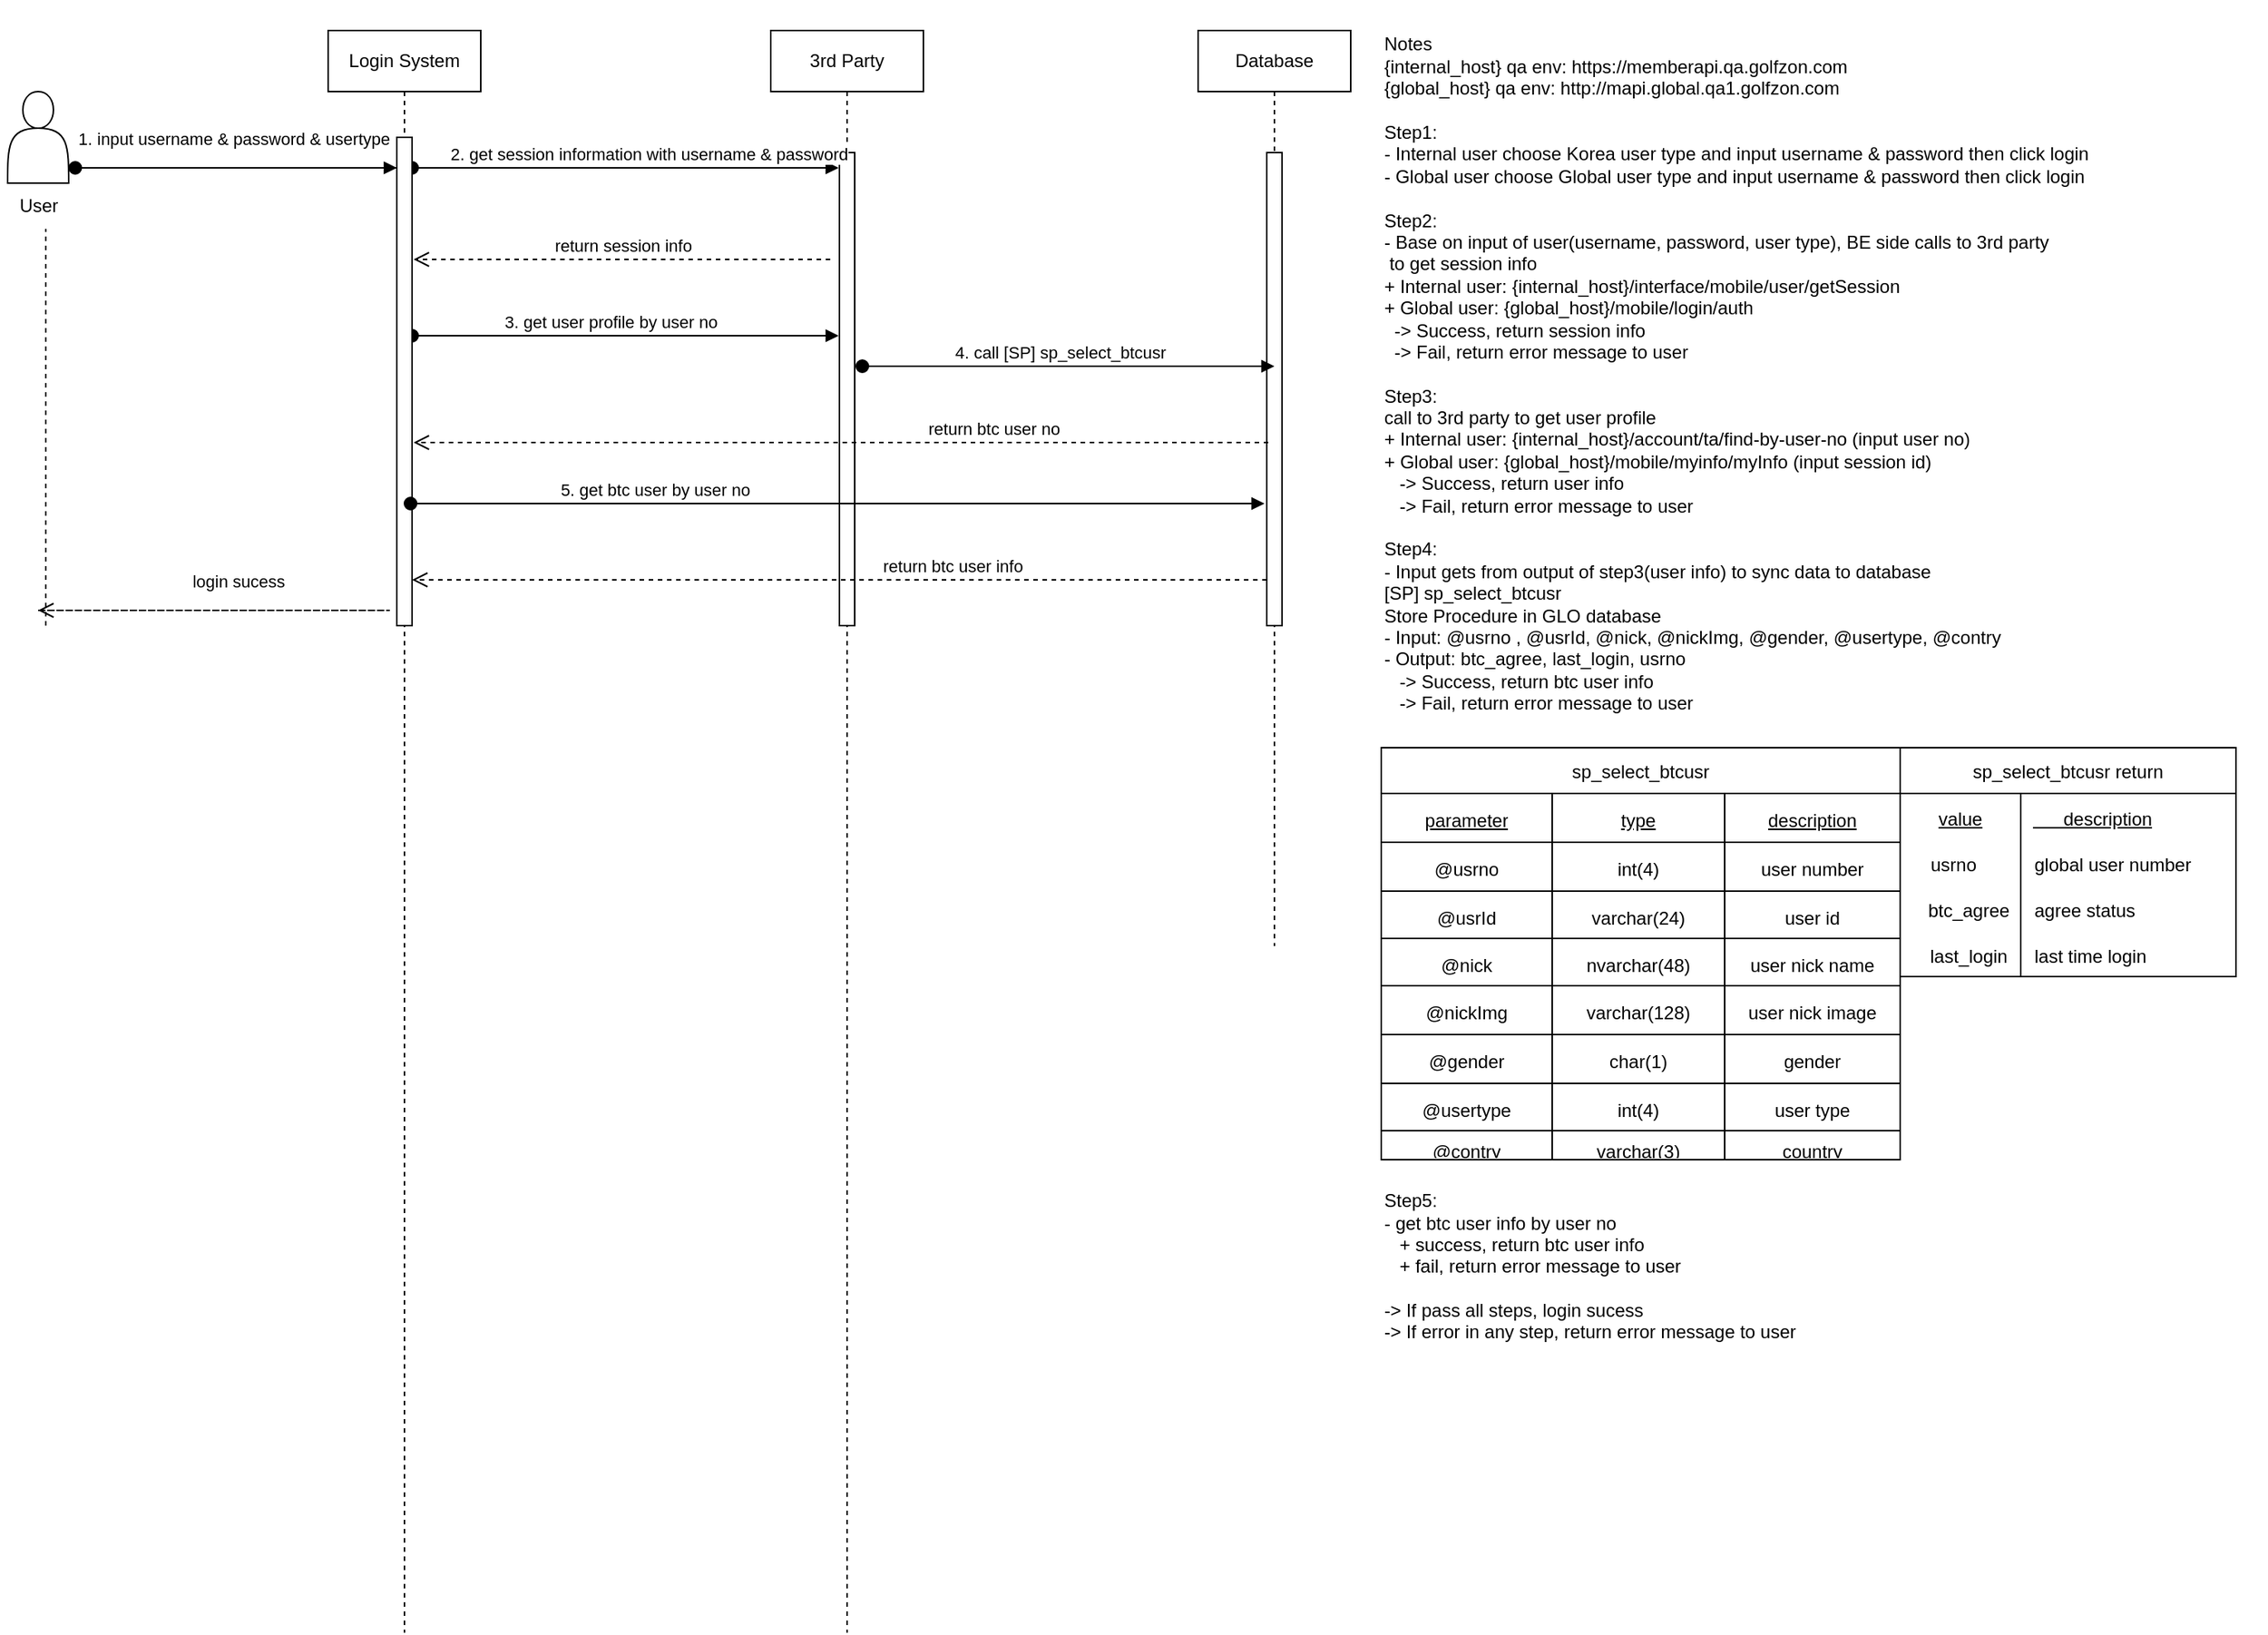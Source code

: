 <mxfile version="21.5.0" type="github">
  <diagram name="Page-1" id="2YBvvXClWsGukQMizWep">
    <mxGraphModel dx="1728" dy="937" grid="1" gridSize="10" guides="1" tooltips="1" connect="1" arrows="1" fold="1" page="1" pageScale="1" pageWidth="850" pageHeight="1100" math="0" shadow="0">
      <root>
        <mxCell id="0" />
        <mxCell id="1" parent="0" />
        <mxCell id="aM9ryv3xv72pqoxQDRHE-1" value="Login System" style="shape=umlLifeline;perimeter=lifelinePerimeter;whiteSpace=wrap;html=1;container=0;dropTarget=0;collapsible=0;recursiveResize=0;outlineConnect=0;portConstraint=eastwest;newEdgeStyle={&quot;edgeStyle&quot;:&quot;elbowEdgeStyle&quot;,&quot;elbow&quot;:&quot;vertical&quot;,&quot;curved&quot;:0,&quot;rounded&quot;:0};" parent="1" vertex="1">
          <mxGeometry x="230" y="50" width="100" height="600" as="geometry" />
        </mxCell>
        <mxCell id="aM9ryv3xv72pqoxQDRHE-2" value="" style="html=1;points=[];perimeter=orthogonalPerimeter;outlineConnect=0;targetShapes=umlLifeline;portConstraint=eastwest;newEdgeStyle={&quot;edgeStyle&quot;:&quot;elbowEdgeStyle&quot;,&quot;elbow&quot;:&quot;vertical&quot;,&quot;curved&quot;:0,&quot;rounded&quot;:0};" parent="aM9ryv3xv72pqoxQDRHE-1" vertex="1">
          <mxGeometry x="45" y="70" width="10" height="150" as="geometry" />
        </mxCell>
        <mxCell id="aM9ryv3xv72pqoxQDRHE-5" value="3rd Party" style="shape=umlLifeline;perimeter=lifelinePerimeter;whiteSpace=wrap;html=1;container=0;dropTarget=0;collapsible=0;recursiveResize=0;outlineConnect=0;portConstraint=eastwest;newEdgeStyle={&quot;edgeStyle&quot;:&quot;elbowEdgeStyle&quot;,&quot;elbow&quot;:&quot;vertical&quot;,&quot;curved&quot;:0,&quot;rounded&quot;:0};" parent="1" vertex="1">
          <mxGeometry x="520" y="50" width="100" height="1050" as="geometry" />
        </mxCell>
        <mxCell id="aM9ryv3xv72pqoxQDRHE-6" value="" style="html=1;points=[];perimeter=orthogonalPerimeter;outlineConnect=0;targetShapes=umlLifeline;portConstraint=eastwest;newEdgeStyle={&quot;edgeStyle&quot;:&quot;elbowEdgeStyle&quot;,&quot;elbow&quot;:&quot;vertical&quot;,&quot;curved&quot;:0,&quot;rounded&quot;:0};" parent="aM9ryv3xv72pqoxQDRHE-5" vertex="1">
          <mxGeometry x="45" y="80" width="10" height="310" as="geometry" />
        </mxCell>
        <mxCell id="Q6VBCJXVG92SoBe38fq3-4" value="Database" style="shape=umlLifeline;perimeter=lifelinePerimeter;whiteSpace=wrap;html=1;container=0;dropTarget=0;collapsible=0;recursiveResize=0;outlineConnect=0;portConstraint=eastwest;newEdgeStyle={&quot;edgeStyle&quot;:&quot;elbowEdgeStyle&quot;,&quot;elbow&quot;:&quot;vertical&quot;,&quot;curved&quot;:0,&quot;rounded&quot;:0};" parent="1" vertex="1">
          <mxGeometry x="800" y="50" width="100" height="600" as="geometry" />
        </mxCell>
        <mxCell id="Q6VBCJXVG92SoBe38fq3-5" value="" style="html=1;points=[];perimeter=orthogonalPerimeter;outlineConnect=0;targetShapes=umlLifeline;portConstraint=eastwest;newEdgeStyle={&quot;edgeStyle&quot;:&quot;elbowEdgeStyle&quot;,&quot;elbow&quot;:&quot;vertical&quot;,&quot;curved&quot;:0,&quot;rounded&quot;:0};" parent="Q6VBCJXVG92SoBe38fq3-4" vertex="1">
          <mxGeometry x="45" y="80" width="10" height="310" as="geometry" />
        </mxCell>
        <mxCell id="Q6VBCJXVG92SoBe38fq3-12" value="" style="shape=actor;whiteSpace=wrap;html=1;" parent="1" vertex="1">
          <mxGeometry x="20" y="90" width="40" height="60" as="geometry" />
        </mxCell>
        <mxCell id="Q6VBCJXVG92SoBe38fq3-13" value="User" style="text;html=1;align=center;verticalAlign=middle;resizable=0;points=[];autosize=1;strokeColor=none;fillColor=none;" parent="1" vertex="1">
          <mxGeometry x="15" y="150" width="50" height="30" as="geometry" />
        </mxCell>
        <mxCell id="aM9ryv3xv72pqoxQDRHE-3" value="1. input username &amp;amp; password &amp;amp; usertype" style="html=1;verticalAlign=bottom;startArrow=oval;endArrow=block;startSize=8;edgeStyle=elbowEdgeStyle;elbow=vertical;curved=0;rounded=0;exitX=0.659;exitY=0.029;exitDx=0;exitDy=0;exitPerimeter=0;" parent="1" edge="1">
          <mxGeometry x="-0.018" y="10" relative="1" as="geometry">
            <mxPoint x="64.31" y="140.0" as="sourcePoint" />
            <mxPoint x="275" y="140" as="targetPoint" />
            <Array as="points">
              <mxPoint x="170" y="140" />
              <mxPoint x="70" y="109.13" />
              <mxPoint x="70" y="119.13" />
            </Array>
            <mxPoint as="offset" />
          </mxGeometry>
        </mxCell>
        <mxCell id="Q6VBCJXVG92SoBe38fq3-20" value="2. get session information with username &amp;amp; password" style="html=1;verticalAlign=bottom;startArrow=oval;endArrow=block;startSize=8;edgeStyle=elbowEdgeStyle;elbow=vertical;curved=0;rounded=0;exitX=0.659;exitY=0.029;exitDx=0;exitDy=0;exitPerimeter=0;" parent="1" edge="1">
          <mxGeometry x="0.326" relative="1" as="geometry">
            <mxPoint x="285.0" y="140.0" as="sourcePoint" />
            <mxPoint x="564.5" y="140" as="targetPoint" />
            <Array as="points">
              <mxPoint x="240" y="140" />
              <mxPoint x="290.69" y="109.13" />
              <mxPoint x="290.69" y="119.13" />
            </Array>
            <mxPoint as="offset" />
          </mxGeometry>
        </mxCell>
        <mxCell id="Q6VBCJXVG92SoBe38fq3-27" value="return session info" style="html=1;verticalAlign=bottom;endArrow=open;dashed=1;endSize=8;edgeStyle=elbowEdgeStyle;elbow=vertical;curved=0;rounded=0;" parent="1" edge="1">
          <mxGeometry x="0.0" relative="1" as="geometry">
            <mxPoint x="559" y="200" as="sourcePoint" />
            <mxPoint x="286" y="200" as="targetPoint" />
            <Array as="points">
              <mxPoint x="439" y="200" />
            </Array>
            <mxPoint as="offset" />
          </mxGeometry>
        </mxCell>
        <mxCell id="Q6VBCJXVG92SoBe38fq3-29" value="3. get user profile by user no" style="html=1;verticalAlign=bottom;startArrow=oval;endArrow=block;startSize=8;edgeStyle=elbowEdgeStyle;elbow=vertical;curved=0;rounded=0;" parent="1" edge="1">
          <mxGeometry x="-0.072" relative="1" as="geometry">
            <mxPoint x="285" y="250" as="sourcePoint" />
            <mxPoint x="564.5" y="250" as="targetPoint" />
            <Array as="points">
              <mxPoint x="415" y="250" />
              <mxPoint x="290.69" y="249.13" />
              <mxPoint x="290.69" y="259.13" />
            </Array>
            <mxPoint as="offset" />
          </mxGeometry>
        </mxCell>
        <mxCell id="Q6VBCJXVG92SoBe38fq3-36" value="Login System" style="shape=umlLifeline;perimeter=lifelinePerimeter;whiteSpace=wrap;html=1;container=0;dropTarget=0;collapsible=0;recursiveResize=0;outlineConnect=0;portConstraint=eastwest;newEdgeStyle={&quot;edgeStyle&quot;:&quot;elbowEdgeStyle&quot;,&quot;elbow&quot;:&quot;vertical&quot;,&quot;curved&quot;:0,&quot;rounded&quot;:0};" parent="1" vertex="1">
          <mxGeometry x="230" y="50" width="100" height="1050" as="geometry" />
        </mxCell>
        <mxCell id="Q6VBCJXVG92SoBe38fq3-37" value="" style="html=1;points=[];perimeter=orthogonalPerimeter;outlineConnect=0;targetShapes=umlLifeline;portConstraint=eastwest;newEdgeStyle={&quot;edgeStyle&quot;:&quot;elbowEdgeStyle&quot;,&quot;elbow&quot;:&quot;vertical&quot;,&quot;curved&quot;:0,&quot;rounded&quot;:0};" parent="Q6VBCJXVG92SoBe38fq3-36" vertex="1">
          <mxGeometry x="45" y="70" width="10" height="320" as="geometry" />
        </mxCell>
        <mxCell id="Q6VBCJXVG92SoBe38fq3-41" value="4. call [SP] sp_select_btcusr&amp;nbsp;" style="html=1;verticalAlign=bottom;startArrow=oval;endArrow=block;startSize=8;edgeStyle=elbowEdgeStyle;elbow=vertical;curved=0;rounded=0;" parent="1" edge="1">
          <mxGeometry x="-0.035" relative="1" as="geometry">
            <mxPoint x="580" y="270" as="sourcePoint" />
            <mxPoint x="850" y="270" as="targetPoint" />
            <Array as="points">
              <mxPoint x="710" y="270" />
              <mxPoint x="585.69" y="269.13" />
              <mxPoint x="585.69" y="279.13" />
            </Array>
            <mxPoint as="offset" />
          </mxGeometry>
        </mxCell>
        <mxCell id="Q6VBCJXVG92SoBe38fq3-42" value="return btc user no" style="html=1;verticalAlign=bottom;endArrow=open;dashed=1;endSize=8;edgeStyle=elbowEdgeStyle;elbow=vertical;curved=0;rounded=0;" parent="1" edge="1">
          <mxGeometry x="-0.357" relative="1" as="geometry">
            <mxPoint x="846" y="320" as="sourcePoint" />
            <mxPoint x="286.0" y="320" as="targetPoint" />
            <Array as="points">
              <mxPoint x="736.19" y="320" />
            </Array>
            <mxPoint as="offset" />
          </mxGeometry>
        </mxCell>
        <mxCell id="Q6VBCJXVG92SoBe38fq3-43" value="5. get btc user by user no" style="html=1;verticalAlign=bottom;startArrow=oval;endArrow=block;startSize=8;edgeStyle=elbowEdgeStyle;elbow=vertical;curved=0;rounded=0;" parent="1" edge="1">
          <mxGeometry x="-0.428" relative="1" as="geometry">
            <mxPoint x="284" y="360" as="sourcePoint" />
            <mxPoint x="843.5" y="360" as="targetPoint" />
            <Array as="points">
              <mxPoint x="414" y="360" />
              <mxPoint x="289.69" y="359.13" />
              <mxPoint x="289.69" y="369.13" />
            </Array>
            <mxPoint as="offset" />
          </mxGeometry>
        </mxCell>
        <mxCell id="Q6VBCJXVG92SoBe38fq3-46" value="return btc user info" style="html=1;verticalAlign=bottom;endArrow=open;dashed=1;endSize=8;edgeStyle=elbowEdgeStyle;elbow=vertical;curved=0;rounded=0;" parent="1" edge="1">
          <mxGeometry x="-0.263" relative="1" as="geometry">
            <mxPoint x="845" y="410" as="sourcePoint" />
            <mxPoint x="285.0" y="410" as="targetPoint" />
            <Array as="points">
              <mxPoint x="735.19" y="410" />
            </Array>
            <mxPoint as="offset" />
          </mxGeometry>
        </mxCell>
        <mxCell id="Q6VBCJXVG92SoBe38fq3-47" value="" style="endArrow=none;dashed=1;html=1;rounded=0;" parent="1" edge="1">
          <mxGeometry width="50" height="50" relative="1" as="geometry">
            <mxPoint x="45" y="440" as="sourcePoint" />
            <mxPoint x="45" y="180" as="targetPoint" />
          </mxGeometry>
        </mxCell>
        <mxCell id="Q6VBCJXVG92SoBe38fq3-49" value="login sucess" style="html=1;verticalAlign=bottom;endArrow=open;dashed=1;endSize=8;edgeStyle=elbowEdgeStyle;elbow=vertical;curved=0;rounded=0;" parent="1" edge="1">
          <mxGeometry x="0.43" y="-10" relative="1" as="geometry">
            <mxPoint x="40" y="430" as="sourcePoint" />
            <mxPoint x="40" y="430" as="targetPoint" />
            <Array as="points">
              <mxPoint x="270.38" y="430" />
            </Array>
            <mxPoint as="offset" />
          </mxGeometry>
        </mxCell>
        <mxCell id="Q6VBCJXVG92SoBe38fq3-54" value="&lt;div style=&quot;&quot;&gt;&lt;span style=&quot;background-color: initial;&quot;&gt;&lt;br&gt;&lt;/span&gt;&lt;/div&gt;&lt;div style=&quot;&quot;&gt;&lt;span style=&quot;background-color: initial;&quot;&gt;Notes&lt;/span&gt;&lt;/div&gt;&lt;div style=&quot;&quot;&gt;{internal_host} qa env: https://memberapi.qa.golfzon.com&lt;span style=&quot;background-color: initial;&quot;&gt;&lt;br&gt;&lt;/span&gt;&lt;/div&gt;&lt;div style=&quot;&quot;&gt;{global_host} qa env:&amp;nbsp;http://mapi.global.qa1.golfzon.com&lt;span style=&quot;background-color: initial;&quot;&gt;&lt;br&gt;&lt;/span&gt;&lt;/div&gt;&lt;div style=&quot;&quot;&gt;&lt;span style=&quot;background-color: initial;&quot;&gt;&lt;br&gt;&lt;/span&gt;&lt;/div&gt;&lt;div style=&quot;&quot;&gt;&lt;span style=&quot;background-color: initial;&quot;&gt;Step1:&lt;/span&gt;&lt;/div&gt;&lt;div style=&quot;&quot;&gt;&lt;span style=&quot;background-color: initial;&quot;&gt;- Internal user choose Korea user type and input username &amp;amp; password then click login&lt;/span&gt;&lt;/div&gt;&lt;div style=&quot;&quot;&gt;- Global user choose Global user type and input username &amp;amp; password then click login&lt;span style=&quot;background-color: initial;&quot;&gt;&lt;br&gt;&lt;/span&gt;&lt;/div&gt;&lt;div style=&quot;&quot;&gt;&lt;span style=&quot;background-color: initial;&quot;&gt;&lt;br&gt;&lt;/span&gt;&lt;/div&gt;&lt;div style=&quot;&quot;&gt;Step2:&lt;/div&gt;&lt;div style=&quot;&quot;&gt;- Base on input of user(username, password, user type), BE side calls to 3rd party&lt;span style=&quot;background-color: initial;&quot;&gt;&amp;nbsp;&lt;/span&gt;&lt;/div&gt;&amp;nbsp;to get session info&lt;br&gt;+ Internal user: {internal_host}/interface/mobile/user/getSession&lt;br&gt;+ Global user: {global_host}/mobile/login/auth&lt;br&gt;&amp;nbsp; -&amp;gt; Success, return session info&lt;br&gt;&amp;nbsp; -&amp;gt; Fail, return error message to user&lt;br&gt;&lt;div style=&quot;&quot;&gt;&amp;nbsp;&lt;/div&gt;&lt;div style=&quot;&quot;&gt;Step3:&lt;/div&gt;&lt;div style=&quot;&quot;&gt;&lt;/div&gt;&lt;span style=&quot;background-color: initial;&quot;&gt;call to 3rd party&amp;nbsp;&lt;/span&gt;to get user profile&lt;br&gt;+ Internal user: {internal_host}/account/ta/find-by-user-no (input user no)&lt;br&gt;+ Global user: {global_host}/mobile/myinfo/myInfo (input session id)&lt;br&gt;&amp;nbsp; &amp;nbsp;-&amp;gt; Success, return user info&lt;br&gt;&amp;nbsp; &amp;nbsp;-&amp;gt; Fail, return error message to user&lt;br&gt;&lt;br&gt;Step4:&lt;br&gt;- Input gets from output of step3(user info) to sync data to database&lt;br&gt;&lt;div&gt;[SP] sp_select_btcusr&lt;/div&gt;&lt;div&gt;Store Procedure in GLO database&lt;/div&gt;&lt;div&gt;- Input:&amp;nbsp;@usrno&lt;span style=&quot;background-color: initial;&quot;&gt;&amp;nbsp;,&amp;nbsp;&lt;/span&gt;&lt;span style=&quot;background-color: initial;&quot;&gt;@usrId,&amp;nbsp;@nick,&amp;nbsp;@nickImg,&amp;nbsp;@gender,&amp;nbsp;@usertype,&amp;nbsp;@contry&lt;/span&gt;&lt;/div&gt;&lt;div&gt;- Output: btc_agree, last_login, usrno&lt;/div&gt;&lt;div&gt;&amp;nbsp; &amp;nbsp;-&amp;gt; Success, return btc user info&lt;br&gt;&amp;nbsp; &amp;nbsp;-&amp;gt; Fail, return error message to user&lt;br&gt;&lt;/div&gt;&lt;div&gt;&lt;br&gt;&lt;/div&gt;" style="text;html=1;strokeColor=none;fillColor=none;align=left;verticalAlign=middle;whiteSpace=wrap;rounded=0;" parent="1" vertex="1">
          <mxGeometry x="920" y="30" width="510" height="490" as="geometry" />
        </mxCell>
        <mxCell id="CWQtZUXSvIO4gzvFg7Tb-1" value="sp_select_btcusr" style="shape=table;startSize=30;container=1;collapsible=0;childLayout=tableLayout;strokeColor=default;fontSize=12;" vertex="1" parent="1">
          <mxGeometry x="920" y="520" width="340" height="270" as="geometry" />
        </mxCell>
        <mxCell id="CWQtZUXSvIO4gzvFg7Tb-2" value="" style="shape=tableRow;horizontal=0;startSize=0;swimlaneHead=0;swimlaneBody=0;strokeColor=inherit;top=0;left=0;bottom=0;right=0;collapsible=0;dropTarget=0;fillColor=none;points=[[0,0.5],[1,0.5]];portConstraint=eastwest;fontSize=16;" vertex="1" parent="CWQtZUXSvIO4gzvFg7Tb-1">
          <mxGeometry y="30" width="340" height="32" as="geometry" />
        </mxCell>
        <mxCell id="CWQtZUXSvIO4gzvFg7Tb-3" value="&lt;font style=&quot;font-size: 12px;&quot;&gt;parameter&lt;/font&gt;" style="shape=partialRectangle;html=1;whiteSpace=wrap;connectable=0;strokeColor=inherit;overflow=hidden;fillColor=none;top=0;left=0;bottom=0;right=0;pointerEvents=1;fontSize=16;fontStyle=4" vertex="1" parent="CWQtZUXSvIO4gzvFg7Tb-2">
          <mxGeometry width="112" height="32" as="geometry">
            <mxRectangle width="112" height="32" as="alternateBounds" />
          </mxGeometry>
        </mxCell>
        <mxCell id="CWQtZUXSvIO4gzvFg7Tb-4" value="&lt;font style=&quot;font-size: 12px;&quot;&gt;type&lt;/font&gt;" style="shape=partialRectangle;html=1;whiteSpace=wrap;connectable=0;strokeColor=inherit;overflow=hidden;fillColor=none;top=0;left=0;bottom=0;right=0;pointerEvents=1;fontSize=16;fontStyle=4" vertex="1" parent="CWQtZUXSvIO4gzvFg7Tb-2">
          <mxGeometry x="112" width="113" height="32" as="geometry">
            <mxRectangle width="113" height="32" as="alternateBounds" />
          </mxGeometry>
        </mxCell>
        <mxCell id="CWQtZUXSvIO4gzvFg7Tb-5" value="&lt;font style=&quot;font-size: 12px;&quot;&gt;&lt;u&gt;description&lt;/u&gt;&lt;/font&gt;" style="shape=partialRectangle;html=1;whiteSpace=wrap;connectable=0;strokeColor=inherit;overflow=hidden;fillColor=none;top=0;left=0;bottom=0;right=0;pointerEvents=1;fontSize=16;" vertex="1" parent="CWQtZUXSvIO4gzvFg7Tb-2">
          <mxGeometry x="225" width="115" height="32" as="geometry">
            <mxRectangle width="115" height="32" as="alternateBounds" />
          </mxGeometry>
        </mxCell>
        <mxCell id="CWQtZUXSvIO4gzvFg7Tb-6" value="" style="shape=tableRow;horizontal=0;startSize=0;swimlaneHead=0;swimlaneBody=0;strokeColor=inherit;top=0;left=0;bottom=0;right=0;collapsible=0;dropTarget=0;fillColor=none;points=[[0,0.5],[1,0.5]];portConstraint=eastwest;fontSize=16;" vertex="1" parent="CWQtZUXSvIO4gzvFg7Tb-1">
          <mxGeometry y="62" width="340" height="32" as="geometry" />
        </mxCell>
        <mxCell id="CWQtZUXSvIO4gzvFg7Tb-7" value="&lt;font style=&quot;font-size: 12px;&quot;&gt;@usrno&lt;/font&gt;" style="shape=partialRectangle;html=1;whiteSpace=wrap;connectable=0;strokeColor=inherit;overflow=hidden;fillColor=none;top=0;left=0;bottom=0;right=0;pointerEvents=1;fontSize=16;" vertex="1" parent="CWQtZUXSvIO4gzvFg7Tb-6">
          <mxGeometry width="112" height="32" as="geometry">
            <mxRectangle width="112" height="32" as="alternateBounds" />
          </mxGeometry>
        </mxCell>
        <mxCell id="CWQtZUXSvIO4gzvFg7Tb-8" value="&lt;font style=&quot;font-size: 12px;&quot;&gt;int(4)&lt;/font&gt;" style="shape=partialRectangle;html=1;whiteSpace=wrap;connectable=0;strokeColor=inherit;overflow=hidden;fillColor=none;top=0;left=0;bottom=0;right=0;pointerEvents=1;fontSize=16;" vertex="1" parent="CWQtZUXSvIO4gzvFg7Tb-6">
          <mxGeometry x="112" width="113" height="32" as="geometry">
            <mxRectangle width="113" height="32" as="alternateBounds" />
          </mxGeometry>
        </mxCell>
        <mxCell id="CWQtZUXSvIO4gzvFg7Tb-9" value="&lt;font style=&quot;font-size: 12px;&quot;&gt;user number&lt;/font&gt;" style="shape=partialRectangle;html=1;whiteSpace=wrap;connectable=0;strokeColor=inherit;overflow=hidden;fillColor=none;top=0;left=0;bottom=0;right=0;pointerEvents=1;fontSize=16;" vertex="1" parent="CWQtZUXSvIO4gzvFg7Tb-6">
          <mxGeometry x="225" width="115" height="32" as="geometry">
            <mxRectangle width="115" height="32" as="alternateBounds" />
          </mxGeometry>
        </mxCell>
        <mxCell id="CWQtZUXSvIO4gzvFg7Tb-10" value="" style="shape=tableRow;horizontal=0;startSize=0;swimlaneHead=0;swimlaneBody=0;strokeColor=inherit;top=0;left=0;bottom=0;right=0;collapsible=0;dropTarget=0;fillColor=none;points=[[0,0.5],[1,0.5]];portConstraint=eastwest;fontSize=16;" vertex="1" parent="CWQtZUXSvIO4gzvFg7Tb-1">
          <mxGeometry y="94" width="340" height="31" as="geometry" />
        </mxCell>
        <mxCell id="CWQtZUXSvIO4gzvFg7Tb-11" value="&lt;font style=&quot;font-size: 12px;&quot;&gt;@usrId&lt;/font&gt;" style="shape=partialRectangle;html=1;whiteSpace=wrap;connectable=0;strokeColor=inherit;overflow=hidden;fillColor=none;top=0;left=0;bottom=0;right=0;pointerEvents=1;fontSize=16;" vertex="1" parent="CWQtZUXSvIO4gzvFg7Tb-10">
          <mxGeometry width="112" height="31" as="geometry">
            <mxRectangle width="112" height="31" as="alternateBounds" />
          </mxGeometry>
        </mxCell>
        <mxCell id="CWQtZUXSvIO4gzvFg7Tb-12" value="&lt;font style=&quot;font-size: 12px;&quot;&gt;varchar(24)&lt;/font&gt;" style="shape=partialRectangle;html=1;whiteSpace=wrap;connectable=0;strokeColor=inherit;overflow=hidden;fillColor=none;top=0;left=0;bottom=0;right=0;pointerEvents=1;fontSize=16;" vertex="1" parent="CWQtZUXSvIO4gzvFg7Tb-10">
          <mxGeometry x="112" width="113" height="31" as="geometry">
            <mxRectangle width="113" height="31" as="alternateBounds" />
          </mxGeometry>
        </mxCell>
        <mxCell id="CWQtZUXSvIO4gzvFg7Tb-13" value="&lt;font style=&quot;font-size: 12px;&quot;&gt;user id&lt;/font&gt;" style="shape=partialRectangle;html=1;whiteSpace=wrap;connectable=0;strokeColor=inherit;overflow=hidden;fillColor=none;top=0;left=0;bottom=0;right=0;pointerEvents=1;fontSize=16;" vertex="1" parent="CWQtZUXSvIO4gzvFg7Tb-10">
          <mxGeometry x="225" width="115" height="31" as="geometry">
            <mxRectangle width="115" height="31" as="alternateBounds" />
          </mxGeometry>
        </mxCell>
        <mxCell id="CWQtZUXSvIO4gzvFg7Tb-17" value="" style="shape=tableRow;horizontal=0;startSize=0;swimlaneHead=0;swimlaneBody=0;strokeColor=inherit;top=0;left=0;bottom=0;right=0;collapsible=0;dropTarget=0;fillColor=none;points=[[0,0.5],[1,0.5]];portConstraint=eastwest;fontSize=16;" vertex="1" parent="CWQtZUXSvIO4gzvFg7Tb-1">
          <mxGeometry y="125" width="340" height="31" as="geometry" />
        </mxCell>
        <mxCell id="CWQtZUXSvIO4gzvFg7Tb-18" value="&lt;font style=&quot;font-size: 12px;&quot;&gt;@nick&lt;/font&gt;" style="shape=partialRectangle;html=1;whiteSpace=wrap;connectable=0;strokeColor=inherit;overflow=hidden;fillColor=none;top=0;left=0;bottom=0;right=0;pointerEvents=1;fontSize=16;" vertex="1" parent="CWQtZUXSvIO4gzvFg7Tb-17">
          <mxGeometry width="112" height="31" as="geometry">
            <mxRectangle width="112" height="31" as="alternateBounds" />
          </mxGeometry>
        </mxCell>
        <mxCell id="CWQtZUXSvIO4gzvFg7Tb-19" value="&lt;font style=&quot;font-size: 12px;&quot;&gt;nvarchar(48)&lt;/font&gt;" style="shape=partialRectangle;html=1;whiteSpace=wrap;connectable=0;strokeColor=inherit;overflow=hidden;fillColor=none;top=0;left=0;bottom=0;right=0;pointerEvents=1;fontSize=16;" vertex="1" parent="CWQtZUXSvIO4gzvFg7Tb-17">
          <mxGeometry x="112" width="113" height="31" as="geometry">
            <mxRectangle width="113" height="31" as="alternateBounds" />
          </mxGeometry>
        </mxCell>
        <mxCell id="CWQtZUXSvIO4gzvFg7Tb-20" value="&lt;font style=&quot;font-size: 12px;&quot;&gt;user nick name&lt;/font&gt;" style="shape=partialRectangle;html=1;whiteSpace=wrap;connectable=0;strokeColor=inherit;overflow=hidden;fillColor=none;top=0;left=0;bottom=0;right=0;pointerEvents=1;fontSize=16;" vertex="1" parent="CWQtZUXSvIO4gzvFg7Tb-17">
          <mxGeometry x="225" width="115" height="31" as="geometry">
            <mxRectangle width="115" height="31" as="alternateBounds" />
          </mxGeometry>
        </mxCell>
        <mxCell id="CWQtZUXSvIO4gzvFg7Tb-38" value="" style="shape=tableRow;horizontal=0;startSize=0;swimlaneHead=0;swimlaneBody=0;strokeColor=inherit;top=0;left=0;bottom=0;right=0;collapsible=0;dropTarget=0;fillColor=none;points=[[0,0.5],[1,0.5]];portConstraint=eastwest;fontSize=16;" vertex="1" parent="CWQtZUXSvIO4gzvFg7Tb-1">
          <mxGeometry y="156" width="340" height="32" as="geometry" />
        </mxCell>
        <mxCell id="CWQtZUXSvIO4gzvFg7Tb-39" value="&lt;font style=&quot;font-size: 12px;&quot;&gt;@nickImg&lt;/font&gt;" style="shape=partialRectangle;html=1;whiteSpace=wrap;connectable=0;strokeColor=inherit;overflow=hidden;fillColor=none;top=0;left=0;bottom=0;right=0;pointerEvents=1;fontSize=16;" vertex="1" parent="CWQtZUXSvIO4gzvFg7Tb-38">
          <mxGeometry width="112" height="32" as="geometry">
            <mxRectangle width="112" height="32" as="alternateBounds" />
          </mxGeometry>
        </mxCell>
        <mxCell id="CWQtZUXSvIO4gzvFg7Tb-40" value="&lt;font style=&quot;font-size: 12px;&quot;&gt;varchar(128)&lt;/font&gt;" style="shape=partialRectangle;html=1;whiteSpace=wrap;connectable=0;strokeColor=inherit;overflow=hidden;fillColor=none;top=0;left=0;bottom=0;right=0;pointerEvents=1;fontSize=16;" vertex="1" parent="CWQtZUXSvIO4gzvFg7Tb-38">
          <mxGeometry x="112" width="113" height="32" as="geometry">
            <mxRectangle width="113" height="32" as="alternateBounds" />
          </mxGeometry>
        </mxCell>
        <mxCell id="CWQtZUXSvIO4gzvFg7Tb-41" value="&lt;font style=&quot;font-size: 12px;&quot;&gt;user nick image&lt;/font&gt;" style="shape=partialRectangle;html=1;whiteSpace=wrap;connectable=0;strokeColor=inherit;overflow=hidden;fillColor=none;top=0;left=0;bottom=0;right=0;pointerEvents=1;fontSize=16;" vertex="1" parent="CWQtZUXSvIO4gzvFg7Tb-38">
          <mxGeometry x="225" width="115" height="32" as="geometry">
            <mxRectangle width="115" height="32" as="alternateBounds" />
          </mxGeometry>
        </mxCell>
        <mxCell id="CWQtZUXSvIO4gzvFg7Tb-42" value="" style="shape=tableRow;horizontal=0;startSize=0;swimlaneHead=0;swimlaneBody=0;strokeColor=inherit;top=0;left=0;bottom=0;right=0;collapsible=0;dropTarget=0;fillColor=none;points=[[0,0.5],[1,0.5]];portConstraint=eastwest;fontSize=16;" vertex="1" parent="CWQtZUXSvIO4gzvFg7Tb-1">
          <mxGeometry y="188" width="340" height="32" as="geometry" />
        </mxCell>
        <mxCell id="CWQtZUXSvIO4gzvFg7Tb-43" value="&lt;font style=&quot;font-size: 12px;&quot;&gt;@gender&lt;/font&gt;" style="shape=partialRectangle;html=1;whiteSpace=wrap;connectable=0;strokeColor=inherit;overflow=hidden;fillColor=none;top=0;left=0;bottom=0;right=0;pointerEvents=1;fontSize=16;" vertex="1" parent="CWQtZUXSvIO4gzvFg7Tb-42">
          <mxGeometry width="112" height="32" as="geometry">
            <mxRectangle width="112" height="32" as="alternateBounds" />
          </mxGeometry>
        </mxCell>
        <mxCell id="CWQtZUXSvIO4gzvFg7Tb-44" value="&lt;font style=&quot;font-size: 12px;&quot;&gt;char(1)&lt;/font&gt;" style="shape=partialRectangle;html=1;whiteSpace=wrap;connectable=0;strokeColor=inherit;overflow=hidden;fillColor=none;top=0;left=0;bottom=0;right=0;pointerEvents=1;fontSize=16;" vertex="1" parent="CWQtZUXSvIO4gzvFg7Tb-42">
          <mxGeometry x="112" width="113" height="32" as="geometry">
            <mxRectangle width="113" height="32" as="alternateBounds" />
          </mxGeometry>
        </mxCell>
        <mxCell id="CWQtZUXSvIO4gzvFg7Tb-45" value="&lt;font style=&quot;font-size: 12px;&quot;&gt;gender&lt;/font&gt;" style="shape=partialRectangle;html=1;whiteSpace=wrap;connectable=0;strokeColor=inherit;overflow=hidden;fillColor=none;top=0;left=0;bottom=0;right=0;pointerEvents=1;fontSize=16;" vertex="1" parent="CWQtZUXSvIO4gzvFg7Tb-42">
          <mxGeometry x="225" width="115" height="32" as="geometry">
            <mxRectangle width="115" height="32" as="alternateBounds" />
          </mxGeometry>
        </mxCell>
        <mxCell id="CWQtZUXSvIO4gzvFg7Tb-46" value="" style="shape=tableRow;horizontal=0;startSize=0;swimlaneHead=0;swimlaneBody=0;strokeColor=inherit;top=0;left=0;bottom=0;right=0;collapsible=0;dropTarget=0;fillColor=none;points=[[0,0.5],[1,0.5]];portConstraint=eastwest;fontSize=16;" vertex="1" parent="CWQtZUXSvIO4gzvFg7Tb-1">
          <mxGeometry y="220" width="340" height="31" as="geometry" />
        </mxCell>
        <mxCell id="CWQtZUXSvIO4gzvFg7Tb-47" value="&lt;font style=&quot;font-size: 12px;&quot;&gt;@usertype&lt;/font&gt;" style="shape=partialRectangle;html=1;whiteSpace=wrap;connectable=0;strokeColor=inherit;overflow=hidden;fillColor=none;top=0;left=0;bottom=0;right=0;pointerEvents=1;fontSize=16;" vertex="1" parent="CWQtZUXSvIO4gzvFg7Tb-46">
          <mxGeometry width="112" height="31" as="geometry">
            <mxRectangle width="112" height="31" as="alternateBounds" />
          </mxGeometry>
        </mxCell>
        <mxCell id="CWQtZUXSvIO4gzvFg7Tb-48" value="&lt;font style=&quot;font-size: 12px;&quot;&gt;int(4)&lt;/font&gt;" style="shape=partialRectangle;html=1;whiteSpace=wrap;connectable=0;strokeColor=inherit;overflow=hidden;fillColor=none;top=0;left=0;bottom=0;right=0;pointerEvents=1;fontSize=16;" vertex="1" parent="CWQtZUXSvIO4gzvFg7Tb-46">
          <mxGeometry x="112" width="113" height="31" as="geometry">
            <mxRectangle width="113" height="31" as="alternateBounds" />
          </mxGeometry>
        </mxCell>
        <mxCell id="CWQtZUXSvIO4gzvFg7Tb-49" value="&lt;font style=&quot;font-size: 12px;&quot;&gt;user type&lt;/font&gt;" style="shape=partialRectangle;html=1;whiteSpace=wrap;connectable=0;strokeColor=inherit;overflow=hidden;fillColor=none;top=0;left=0;bottom=0;right=0;pointerEvents=1;fontSize=16;" vertex="1" parent="CWQtZUXSvIO4gzvFg7Tb-46">
          <mxGeometry x="225" width="115" height="31" as="geometry">
            <mxRectangle width="115" height="31" as="alternateBounds" />
          </mxGeometry>
        </mxCell>
        <mxCell id="CWQtZUXSvIO4gzvFg7Tb-50" value="" style="shape=tableRow;horizontal=0;startSize=0;swimlaneHead=0;swimlaneBody=0;strokeColor=inherit;top=0;left=0;bottom=0;right=0;collapsible=0;dropTarget=0;fillColor=none;points=[[0,0.5],[1,0.5]];portConstraint=eastwest;fontSize=16;" vertex="1" parent="CWQtZUXSvIO4gzvFg7Tb-1">
          <mxGeometry y="251" width="340" height="19" as="geometry" />
        </mxCell>
        <mxCell id="CWQtZUXSvIO4gzvFg7Tb-51" value="&lt;font style=&quot;font-size: 12px;&quot;&gt;@contry&lt;/font&gt;" style="shape=partialRectangle;html=1;whiteSpace=wrap;connectable=0;strokeColor=inherit;overflow=hidden;fillColor=none;top=0;left=0;bottom=0;right=0;pointerEvents=1;fontSize=16;" vertex="1" parent="CWQtZUXSvIO4gzvFg7Tb-50">
          <mxGeometry width="112" height="19" as="geometry">
            <mxRectangle width="112" height="19" as="alternateBounds" />
          </mxGeometry>
        </mxCell>
        <mxCell id="CWQtZUXSvIO4gzvFg7Tb-52" value="&lt;font style=&quot;font-size: 12px;&quot;&gt;varchar(3)&lt;/font&gt;" style="shape=partialRectangle;html=1;whiteSpace=wrap;connectable=0;strokeColor=inherit;overflow=hidden;fillColor=none;top=0;left=0;bottom=0;right=0;pointerEvents=1;fontSize=16;" vertex="1" parent="CWQtZUXSvIO4gzvFg7Tb-50">
          <mxGeometry x="112" width="113" height="19" as="geometry">
            <mxRectangle width="113" height="19" as="alternateBounds" />
          </mxGeometry>
        </mxCell>
        <mxCell id="CWQtZUXSvIO4gzvFg7Tb-53" value="&lt;font style=&quot;font-size: 12px;&quot;&gt;country&lt;/font&gt;" style="shape=partialRectangle;html=1;whiteSpace=wrap;connectable=0;strokeColor=inherit;overflow=hidden;fillColor=none;top=0;left=0;bottom=0;right=0;pointerEvents=1;fontSize=16;" vertex="1" parent="CWQtZUXSvIO4gzvFg7Tb-50">
          <mxGeometry x="225" width="115" height="19" as="geometry">
            <mxRectangle width="115" height="19" as="alternateBounds" />
          </mxGeometry>
        </mxCell>
        <mxCell id="CWQtZUXSvIO4gzvFg7Tb-94" value="&lt;div style=&quot;&quot;&gt;&lt;div&gt;Step5:&lt;/div&gt;&lt;div&gt;- get btc user info by user no&lt;/div&gt;&lt;div&gt;&amp;nbsp; &amp;nbsp;+ success, return btc user info&lt;/div&gt;&lt;div&gt;&amp;nbsp; &amp;nbsp;+ fail, return error message to user&lt;/div&gt;&lt;div&gt;&lt;br&gt;&lt;/div&gt;&lt;div&gt;-&amp;gt; If pass all steps, login sucess&lt;/div&gt;&lt;div&gt;-&amp;gt; If error in any step, return error message to user&lt;span style=&quot;background-color: initial;&quot;&gt;&amp;nbsp;&lt;/span&gt;&lt;/div&gt;&lt;/div&gt;" style="text;html=1;strokeColor=none;fillColor=none;align=left;verticalAlign=middle;whiteSpace=wrap;rounded=0;" vertex="1" parent="1">
          <mxGeometry x="920" y="800" width="280" height="120" as="geometry" />
        </mxCell>
        <mxCell id="CWQtZUXSvIO4gzvFg7Tb-95" value="" style="group" vertex="1" connectable="0" parent="1">
          <mxGeometry x="1250" y="520" width="250" height="150" as="geometry" />
        </mxCell>
        <mxCell id="CWQtZUXSvIO4gzvFg7Tb-71" value="sp_select_btcusr return" style="shape=table;startSize=30;container=1;collapsible=0;childLayout=tableLayout;fixedRows=1;rowLines=0;fontStyle=0;strokeColor=default;fontSize=12;" vertex="1" parent="CWQtZUXSvIO4gzvFg7Tb-95">
          <mxGeometry x="10" width="220" height="150" as="geometry" />
        </mxCell>
        <mxCell id="CWQtZUXSvIO4gzvFg7Tb-72" value="" style="shape=tableRow;horizontal=0;startSize=0;swimlaneHead=0;swimlaneBody=0;top=0;left=0;bottom=0;right=0;collapsible=0;dropTarget=0;fillColor=none;points=[[0,0.5],[1,0.5]];portConstraint=eastwest;strokeColor=inherit;fontSize=16;" vertex="1" parent="CWQtZUXSvIO4gzvFg7Tb-71">
          <mxGeometry y="30" width="220" height="30" as="geometry" />
        </mxCell>
        <mxCell id="CWQtZUXSvIO4gzvFg7Tb-73" value="&lt;u&gt;&lt;font style=&quot;font-size: 12px;&quot;&gt;value&lt;/font&gt;&lt;/u&gt;" style="shape=partialRectangle;html=1;whiteSpace=wrap;connectable=0;fillColor=none;top=0;left=0;bottom=0;right=0;overflow=hidden;pointerEvents=1;strokeColor=inherit;fontSize=16;" vertex="1" parent="CWQtZUXSvIO4gzvFg7Tb-72">
          <mxGeometry width="79" height="30" as="geometry">
            <mxRectangle width="79" height="30" as="alternateBounds" />
          </mxGeometry>
        </mxCell>
        <mxCell id="CWQtZUXSvIO4gzvFg7Tb-74" value="&lt;u&gt;&lt;font style=&quot;font-size: 12px;&quot;&gt;&amp;nbsp; &amp;nbsp; &amp;nbsp; description&lt;/font&gt;&lt;/u&gt;" style="shape=partialRectangle;html=1;whiteSpace=wrap;connectable=0;fillColor=none;top=0;left=0;bottom=0;right=0;align=left;spacingLeft=6;overflow=hidden;strokeColor=inherit;fontSize=16;" vertex="1" parent="CWQtZUXSvIO4gzvFg7Tb-72">
          <mxGeometry x="79" width="141" height="30" as="geometry">
            <mxRectangle width="141" height="30" as="alternateBounds" />
          </mxGeometry>
        </mxCell>
        <mxCell id="CWQtZUXSvIO4gzvFg7Tb-75" value="" style="shape=tableRow;horizontal=0;startSize=0;swimlaneHead=0;swimlaneBody=0;top=0;left=0;bottom=0;right=0;collapsible=0;dropTarget=0;fillColor=none;points=[[0,0.5],[1,0.5]];portConstraint=eastwest;strokeColor=inherit;fontSize=16;" vertex="1" parent="CWQtZUXSvIO4gzvFg7Tb-71">
          <mxGeometry y="60" width="220" height="30" as="geometry" />
        </mxCell>
        <mxCell id="CWQtZUXSvIO4gzvFg7Tb-76" value="" style="shape=partialRectangle;html=1;whiteSpace=wrap;connectable=0;fillColor=none;top=0;left=0;bottom=0;right=0;overflow=hidden;strokeColor=inherit;fontSize=16;" vertex="1" parent="CWQtZUXSvIO4gzvFg7Tb-75">
          <mxGeometry width="79" height="30" as="geometry">
            <mxRectangle width="79" height="30" as="alternateBounds" />
          </mxGeometry>
        </mxCell>
        <mxCell id="CWQtZUXSvIO4gzvFg7Tb-77" value="" style="shape=partialRectangle;html=1;whiteSpace=wrap;connectable=0;fillColor=none;top=0;left=0;bottom=0;right=0;align=left;spacingLeft=6;overflow=hidden;strokeColor=inherit;fontSize=16;" vertex="1" parent="CWQtZUXSvIO4gzvFg7Tb-75">
          <mxGeometry x="79" width="141" height="30" as="geometry">
            <mxRectangle width="141" height="30" as="alternateBounds" />
          </mxGeometry>
        </mxCell>
        <mxCell id="CWQtZUXSvIO4gzvFg7Tb-78" value="" style="shape=tableRow;horizontal=0;startSize=0;swimlaneHead=0;swimlaneBody=0;top=0;left=0;bottom=0;right=0;collapsible=0;dropTarget=0;fillColor=none;points=[[0,0.5],[1,0.5]];portConstraint=eastwest;strokeColor=inherit;fontSize=16;" vertex="1" parent="CWQtZUXSvIO4gzvFg7Tb-71">
          <mxGeometry y="90" width="220" height="30" as="geometry" />
        </mxCell>
        <mxCell id="CWQtZUXSvIO4gzvFg7Tb-79" value="" style="shape=partialRectangle;html=1;whiteSpace=wrap;connectable=0;fillColor=none;top=0;left=0;bottom=0;right=0;overflow=hidden;strokeColor=inherit;fontSize=16;" vertex="1" parent="CWQtZUXSvIO4gzvFg7Tb-78">
          <mxGeometry width="79" height="30" as="geometry">
            <mxRectangle width="79" height="30" as="alternateBounds" />
          </mxGeometry>
        </mxCell>
        <mxCell id="CWQtZUXSvIO4gzvFg7Tb-80" value="" style="shape=partialRectangle;html=1;whiteSpace=wrap;connectable=0;fillColor=none;top=0;left=0;bottom=0;right=0;align=left;spacingLeft=6;overflow=hidden;strokeColor=inherit;fontSize=16;" vertex="1" parent="CWQtZUXSvIO4gzvFg7Tb-78">
          <mxGeometry x="79" width="141" height="30" as="geometry">
            <mxRectangle width="141" height="30" as="alternateBounds" />
          </mxGeometry>
        </mxCell>
        <mxCell id="CWQtZUXSvIO4gzvFg7Tb-81" value="" style="shape=tableRow;horizontal=0;startSize=0;swimlaneHead=0;swimlaneBody=0;top=0;left=0;bottom=0;right=0;collapsible=0;dropTarget=0;fillColor=none;points=[[0,0.5],[1,0.5]];portConstraint=eastwest;strokeColor=inherit;fontSize=16;" vertex="1" parent="CWQtZUXSvIO4gzvFg7Tb-71">
          <mxGeometry y="120" width="220" height="30" as="geometry" />
        </mxCell>
        <mxCell id="CWQtZUXSvIO4gzvFg7Tb-82" value="" style="shape=partialRectangle;html=1;whiteSpace=wrap;connectable=0;fillColor=none;top=0;left=0;bottom=0;right=0;overflow=hidden;strokeColor=inherit;fontSize=16;" vertex="1" parent="CWQtZUXSvIO4gzvFg7Tb-81">
          <mxGeometry width="79" height="30" as="geometry">
            <mxRectangle width="79" height="30" as="alternateBounds" />
          </mxGeometry>
        </mxCell>
        <mxCell id="CWQtZUXSvIO4gzvFg7Tb-83" value="" style="shape=partialRectangle;html=1;whiteSpace=wrap;connectable=0;fillColor=none;top=0;left=0;bottom=0;right=0;align=left;spacingLeft=6;overflow=hidden;strokeColor=inherit;fontSize=16;" vertex="1" parent="CWQtZUXSvIO4gzvFg7Tb-81">
          <mxGeometry x="79" width="141" height="30" as="geometry">
            <mxRectangle width="141" height="30" as="alternateBounds" />
          </mxGeometry>
        </mxCell>
        <mxCell id="CWQtZUXSvIO4gzvFg7Tb-87" value="&lt;font style=&quot;font-size: 12px;&quot;&gt;usrno&lt;/font&gt;" style="shape=partialRectangle;html=1;whiteSpace=wrap;connectable=0;fillColor=none;top=0;left=0;bottom=0;right=0;overflow=hidden;pointerEvents=1;strokeColor=inherit;fontSize=16;" vertex="1" parent="CWQtZUXSvIO4gzvFg7Tb-95">
          <mxGeometry y="60" width="90" height="30" as="geometry">
            <mxRectangle width="90" height="30" as="alternateBounds" />
          </mxGeometry>
        </mxCell>
        <mxCell id="CWQtZUXSvIO4gzvFg7Tb-88" value="&lt;font style=&quot;font-size: 12px;&quot;&gt;btc_agree&lt;/font&gt;" style="shape=partialRectangle;html=1;whiteSpace=wrap;connectable=0;fillColor=none;top=0;left=0;bottom=0;right=0;overflow=hidden;strokeColor=inherit;fontSize=16;" vertex="1" parent="CWQtZUXSvIO4gzvFg7Tb-95">
          <mxGeometry x="10" y="90" width="90" height="30" as="geometry">
            <mxRectangle width="90" height="30" as="alternateBounds" />
          </mxGeometry>
        </mxCell>
        <mxCell id="CWQtZUXSvIO4gzvFg7Tb-89" value="&lt;font style=&quot;font-size: 12px;&quot;&gt;last_login&lt;/font&gt;" style="shape=partialRectangle;html=1;whiteSpace=wrap;connectable=0;fillColor=none;top=0;left=0;bottom=0;right=0;overflow=hidden;strokeColor=inherit;fontSize=16;" vertex="1" parent="CWQtZUXSvIO4gzvFg7Tb-95">
          <mxGeometry x="10" y="120" width="90" height="30" as="geometry">
            <mxRectangle width="90" height="30" as="alternateBounds" />
          </mxGeometry>
        </mxCell>
        <mxCell id="CWQtZUXSvIO4gzvFg7Tb-90" value="&lt;font style=&quot;font-size: 12px;&quot;&gt;global user number&lt;/font&gt;" style="shape=partialRectangle;html=1;whiteSpace=wrap;connectable=0;fillColor=none;top=0;left=0;bottom=0;right=0;align=left;spacingLeft=6;overflow=hidden;strokeColor=inherit;fontSize=16;" vertex="1" parent="CWQtZUXSvIO4gzvFg7Tb-95">
          <mxGeometry x="90" y="60" width="160" height="30" as="geometry">
            <mxRectangle width="160" height="30" as="alternateBounds" />
          </mxGeometry>
        </mxCell>
        <mxCell id="CWQtZUXSvIO4gzvFg7Tb-91" value="&lt;font style=&quot;font-size: 12px;&quot;&gt;agree status&lt;/font&gt;" style="shape=partialRectangle;html=1;whiteSpace=wrap;connectable=0;fillColor=none;top=0;left=0;bottom=0;right=0;align=left;spacingLeft=6;overflow=hidden;strokeColor=inherit;fontSize=16;" vertex="1" parent="CWQtZUXSvIO4gzvFg7Tb-95">
          <mxGeometry x="90" y="90" width="160" height="30" as="geometry">
            <mxRectangle width="160" height="30" as="alternateBounds" />
          </mxGeometry>
        </mxCell>
        <mxCell id="CWQtZUXSvIO4gzvFg7Tb-92" value="&lt;font style=&quot;font-size: 12px;&quot;&gt;last time login&lt;/font&gt;" style="shape=partialRectangle;html=1;whiteSpace=wrap;connectable=0;fillColor=none;top=0;left=0;bottom=0;right=0;align=left;spacingLeft=6;overflow=hidden;strokeColor=inherit;fontSize=16;" vertex="1" parent="CWQtZUXSvIO4gzvFg7Tb-95">
          <mxGeometry x="90" y="120" width="160" height="30" as="geometry">
            <mxRectangle width="160" height="30" as="alternateBounds" />
          </mxGeometry>
        </mxCell>
      </root>
    </mxGraphModel>
  </diagram>
</mxfile>
